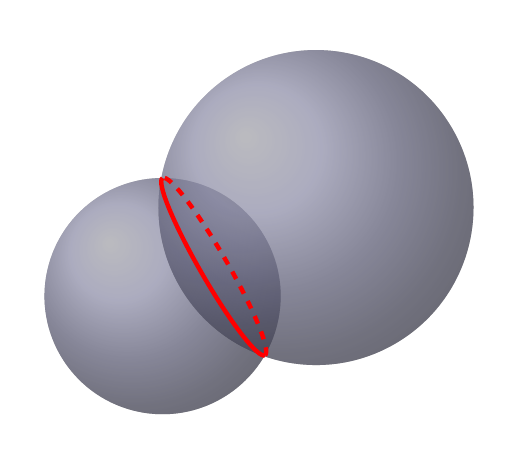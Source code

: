 % Adapted from Hans-Peter E. Kristians
% Stackexchange
\begin{tikzpicture}[scale=1, rotate=-60]
\fill[ball color=blue!20, opacity=0.5] (0,0) circle (1.5 cm);
\fill[ball color=blue!20, opacity=0.5] (0,2.25) circle (2 cm);

\newcommand\latitude[1]{%
  \draw[red, ultra thick] (#1:1.5) arc (0:-180:{1.5*cos(#1)} and {0.2*cos(#1)});
  \draw[red, ultra thick, dashed] (#1:1.5) arc (0:180:{1.5*cos(#1)} and {0.2*cos(#1)});
}
\latitude{30};

% \fill[ball color=blue!20, opacity=0.5] (1,1) circle (1 cm);
% 
% 
% \fill[red!80!black] (0.5,0.91) circle (1pt);
% \fill[red] (0.5,0.58) circle (1pt);
\end{tikzpicture}
